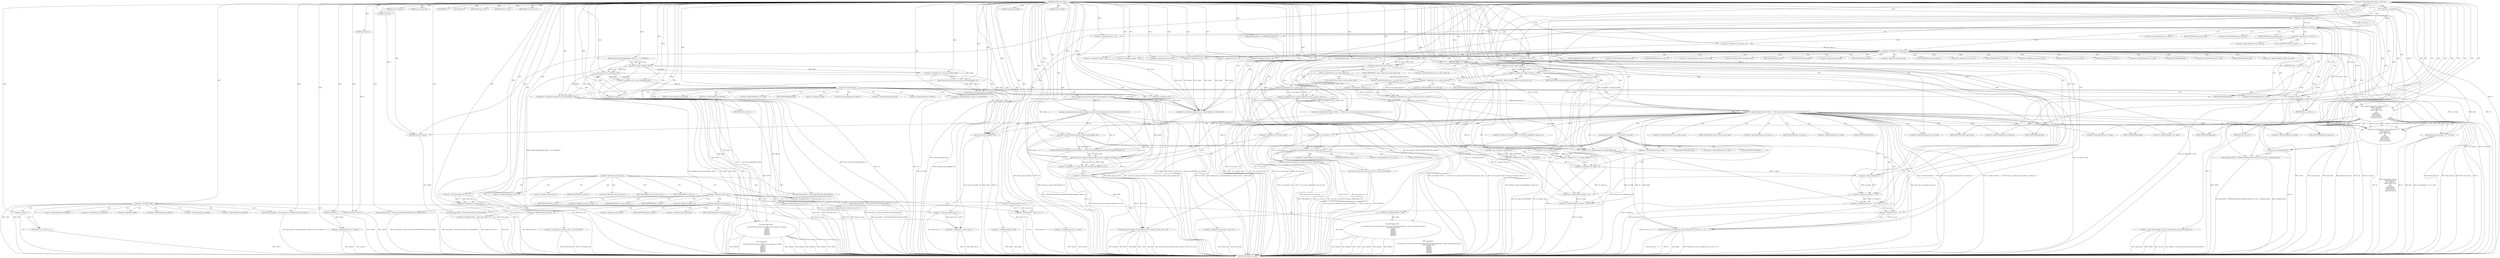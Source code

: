 digraph hostapd_notif_assoc {  
"1000117" [label = "(METHOD,hostapd_notif_assoc)" ]
"1000634" [label = "(METHOD_RETURN,int __cdecl)" ]
"1000118" [label = "(PARAM,hostapd_data *hapd)" ]
"1000119" [label = "(PARAM,const u8 *addr)" ]
"1000120" [label = "(PARAM,const u8 *req_ies)" ]
"1000121" [label = "(PARAM,size_t req_ies_len)" ]
"1000122" [label = "(PARAM,int reassoc)" ]
"1000140" [label = "(<operator>.assignment,hapda = hapd)" ]
"1000143" [label = "(<operator>.assignment,addra = addr)" ]
"1000146" [label = "(<operator>.assignment,req_iesa = req_ies)" ]
"1000149" [label = "(<operator>.assignment,req_ies_lena = req_ies_len)" ]
"1000152" [label = "(<operator>.assignment,reassoca = reassoc)" ]
"1000156" [label = "(<operator>.logicalNot,!addr)" ]
"1000159" [label = "(wpa_printf,wpa_printf(2, \"hostapd_notif_assoc: Skip event with no address\"))" ]
"1000162" [label = "(RETURN,return -1;,return -1;)" ]
"1000163" [label = "(<operator>.minus,-1)" ]
"1000166" [label = "(wpa_printf,wpa_printf(\n      2,\n      \"%s: Invalid SA=%02x:%02x:%02x:%02x:%02x:%02x in received indication - ignore this indication silently\",\n      \"hostapd_notif_assoc\",\n      *addra,\n      addra[1],\n      addra[2],\n      addra[3],\n      addra[4],\n      addra[5]))" ]
"1000187" [label = "(RETURN,return 0;,return 0;)" ]
"1000188" [label = "(LITERAL,0,return 0;)" ]
"1000189" [label = "(hostapd_logger,hostapd_logger(hapda, addra, 1u, 2, \"associated\"))" ]
"1000195" [label = "(ieee802_11_parse_elems,ieee802_11_parse_elems(req_iesa, req_ies_lena, &elems, 0))" ]
"1000206" [label = "(<operator>.assignment,ie = elems.wps_ie - 2)" ]
"1000208" [label = "(<operator>.subtraction,elems.wps_ie - 2)" ]
"1000213" [label = "(<operator>.assignment,ielen = elems.wps_ie_len + 2)" ]
"1000215" [label = "(<operator>.addition,elems.wps_ie_len + 2)" ]
"1000220" [label = "(wpa_printf,wpa_printf(2, \"STA included WPS IE in (Re)AssocReq\"))" ]
"1000229" [label = "(<operator>.assignment,ie = elems.rsn_ie - 2)" ]
"1000231" [label = "(<operator>.subtraction,elems.rsn_ie - 2)" ]
"1000236" [label = "(<operator>.assignment,ielen = elems.rsn_ie_len + 2)" ]
"1000238" [label = "(<operator>.addition,elems.rsn_ie_len + 2)" ]
"1000243" [label = "(wpa_printf,wpa_printf(2, \"STA included RSN IE in (Re)AssocReq\"))" ]
"1000252" [label = "(<operator>.assignment,ie = elems.wpa_ie - 2)" ]
"1000254" [label = "(<operator>.subtraction,elems.wpa_ie - 2)" ]
"1000259" [label = "(<operator>.assignment,ielen = elems.wpa_ie_len + 2)" ]
"1000261" [label = "(<operator>.addition,elems.wpa_ie_len + 2)" ]
"1000266" [label = "(wpa_printf,wpa_printf(2, \"STA included WPA IE in (Re)AssocReq\"))" ]
"1000271" [label = "(IDENTIFIER,L,)" ]
"1000272" [label = "(IDENTIFIER,L,)" ]
"1000273" [label = "(wpa_printf,wpa_printf(2, \"STA did not include WPS/RSN/WPA IE in (Re)AssocReq\"))" ]
"1000276" [label = "(<operator>.assignment,sta = ap_get_sta(hapda, addra))" ]
"1000278" [label = "(ap_get_sta,ap_get_sta(hapda, addra))" ]
"1000282" [label = "(IDENTIFIER,sta,if ( sta ))" ]
"1000284" [label = "(ap_sta_no_session_timeout,ap_sta_no_session_timeout(hapda, sta))" ]
"1000287" [label = "(accounting_sta_stop,accounting_sta_stop(hapda, sta))" ]
"1000290" [label = "(<operator>.assignment,sta->timeout_next = STA_NULLFUNC)" ]
"1000297" [label = "(<operator>.assignment,sta = ap_sta_add(hapda, addra))" ]
"1000299" [label = "(ap_sta_add,ap_sta_add(hapda, addra))" ]
"1000303" [label = "(<operator>.logicalNot,!sta)" ]
"1000306" [label = "(hostapd_drv_sta_disassoc,hostapd_drv_sta_disassoc(hapda, addra, 5))" ]
"1000310" [label = "(RETURN,return -1;,return -1;)" ]
"1000311" [label = "(<operator>.minus,-1)" ]
"1000313" [label = "(<operators>.assignmentAnd,sta->flags &= 0xFFFECFFF)" ]
"1000319" [label = "(wpa_printf,wpa_printf(\n      3,\n      \"STA %02x:%02x:%02x:%02x:%02x:%02x not allowed to connect\",\n      *addra,\n      addra[1],\n      addra[2],\n      addra[3],\n      addra[4],\n      addra[5]))" ]
"1000339" [label = "(<operator>.assignment,reason = 1)" ]
"1000343" [label = "(hostapd_drv_sta_disassoc,hostapd_drv_sta_disassoc(hapda, sta->addr, reason))" ]
"1000349" [label = "(ap_free_sta,ap_free_sta(hapda, sta))" ]
"1000352" [label = "(RETURN,return -1;,return -1;)" ]
"1000353" [label = "(<operator>.minus,-1)" ]
"1000355" [label = "(mbo_ap_check_sta_assoc,mbo_ap_check_sta_assoc(hapda, sta, &elems))" ]
"1000360" [label = "(ap_copy_sta_supp_op_classes,ap_copy_sta_supp_op_classes(sta, elems.supp_op_classes, elems.supp_op_classes_len))" ]
"1000376" [label = "(<operator>.logicalOr,!ie || !ielen)" ]
"1000377" [label = "(<operator>.logicalNot,!ie)" ]
"1000379" [label = "(<operator>.logicalNot,!ielen)" ]
"1000382" [label = "(wpa_printf,wpa_printf(2, \"No WPA/RSN IE from STA\"))" ]
"1000385" [label = "(<operator>.assignment,reason = 13)" ]
"1000390" [label = "(<operator>.logicalNot,!sta->wpa_sm)" ]
"1000395" [label = "(<operator>.assignment,sta->wpa_sm = v5)" ]
"1000401" [label = "(<operator>.logicalNot,!sta->wpa_sm)" ]
"1000406" [label = "(wpa_printf,wpa_printf(5, \"Failed to initialize WPA state machine\"))" ]
"1000409" [label = "(RETURN,return -1;,return -1;)" ]
"1000410" [label = "(<operator>.minus,-1)" ]
"1000412" [label = "(<operator>.assignment,res = wpa_validate_wpa_ie(\n            hapda->wpa_auth,\n            sta->wpa_sm,\n            hapda->iface->freq,\n            ie,\n            ielen,\n            elems.mdie,\n            elems.mdie_len,\n            elems.owe_dh,\n            elems.owe_dh_len))" ]
"1000414" [label = "(wpa_validate_wpa_ie,wpa_validate_wpa_ie(\n            hapda->wpa_auth,\n            sta->wpa_sm,\n            hapda->iface->freq,\n            ie,\n            ielen,\n            elems.mdie,\n            elems.mdie_len,\n            elems.owe_dh,\n            elems.owe_dh_len))" ]
"1000441" [label = "(IDENTIFIER,res,if ( res ))" ]
"1000443" [label = "(wpa_printf,wpa_printf(2, \"WPA/RSN information element rejected? (res %u)\", (unsigned int)res))" ]
"1000446" [label = "(<operator>.cast,(unsigned int)res)" ]
"1000449" [label = "(wpa_hexdump,wpa_hexdump(2, \"IE\", ie, ielen))" ]
"1000455" [label = "(IDENTIFIER,res,switch ( res ))" ]
"1000458" [label = "(<operator>.assignment,reason = 18)" ]
"1000463" [label = "(<operator>.assignment,reason = 19)" ]
"1000468" [label = "(<operator>.assignment,reason = 20)" ]
"1000473" [label = "(<operator>.assignment,reason = 13)" ]
"1000478" [label = "(<operator>.assignment,reason = 24)" ]
"1000483" [label = "(<operator>.assignment,reason = 13)" ]
"1000489" [label = "(<operator>.logicalAnd,(sta->flags & 0x402) == 1026 && !sta->sa_query_timed_out && sta->sa_query_count > 0)" ]
"1000490" [label = "(<operator>.equals,(sta->flags & 0x402) == 1026)" ]
"1000491" [label = "(<operator>.and,sta->flags & 0x402)" ]
"1000497" [label = "(<operator>.logicalAnd,!sta->sa_query_timed_out && sta->sa_query_count > 0)" ]
"1000498" [label = "(<operator>.logicalNot,!sta->sa_query_timed_out)" ]
"1000502" [label = "(<operator>.greaterThan,sta->sa_query_count > 0)" ]
"1000507" [label = "(ap_check_sa_query_timeout,ap_check_sa_query_timeout(hapda, sta))" ]
"1000511" [label = "(<operator>.logicalAnd,(sta->flags & 0x402) == 1026 && !sta->sa_query_timed_out && sta->auth_alg != 2)" ]
"1000512" [label = "(<operator>.equals,(sta->flags & 0x402) == 1026)" ]
"1000513" [label = "(<operator>.and,sta->flags & 0x402)" ]
"1000519" [label = "(<operator>.logicalAnd,!sta->sa_query_timed_out && sta->auth_alg != 2)" ]
"1000520" [label = "(<operator>.logicalNot,!sta->sa_query_timed_out)" ]
"1000524" [label = "(<operator>.notEquals,sta->auth_alg != 2)" ]
"1000531" [label = "(<operator>.logicalNot,!sta->sa_query_count)" ]
"1000535" [label = "(_ZN5QListIP23QAbstractAnimationTimerE4swapERS2_,_ZN5QListIP23QAbstractAnimationTimerE4swapERS2_(hapda, sta))" ]
"1000538" [label = "(<operator>.assignment,p = hostapd_eid_assoc_comeback_time(hapda, sta, buf))" ]
"1000540" [label = "(hostapd_eid_assoc_comeback_time,hostapd_eid_assoc_comeback_time(hapda, sta, buf))" ]
"1000544" [label = "(hostapd_sta_assoc,hostapd_sta_assoc(hapda, addra, reassoca, 0x1Eu, buf, p - buf))" ]
"1000550" [label = "(<operator>.subtraction,p - buf)" ]
"1000553" [label = "(RETURN,return 0;,return 0;)" ]
"1000554" [label = "(LITERAL,0,return 0;)" ]
"1000556" [label = "(wpa_auth_uses_mfp,wpa_auth_uses_mfp(sta->wpa_sm))" ]
"1000560" [label = "(<operator>.assignment,v6 = sta->flags | 0x400)" ]
"1000562" [label = "(<operator>.or,sta->flags | 0x400)" ]
"1000568" [label = "(<operator>.assignment,v6 = sta->flags & 0xFFFFFBFF)" ]
"1000570" [label = "(<operator>.and,sta->flags & 0xFFFFFBFF)" ]
"1000575" [label = "(<operator>.assignment,sta->flags = v6)" ]
"1000580" [label = "(<operator>.assignment,new_assoc = (sta->flags & 2) == 0)" ]
"1000582" [label = "(<operator>.equals,(sta->flags & 2) == 0)" ]
"1000583" [label = "(<operator>.and,sta->flags & 2)" ]
"1000589" [label = "(<operators>.assignmentOr,sta->flags |= 3u)" ]
"1000594" [label = "(<operators>.assignmentAnd,sta->flags &= 0xFFF7FFFF)" ]
"1000599" [label = "(hostapd_set_sta_flags,hostapd_set_sta_flags(hapda, sta))" ]
"1000603" [label = "(<operator>.logicalAnd,reassoca && sta->auth_alg == 2)" ]
"1000605" [label = "(<operator>.equals,sta->auth_alg == 2)" ]
"1000610" [label = "(wpa_auth_sm_event,wpa_auth_sm_event(sta->wpa_sm, WPA_ASSOC_FT))" ]
"1000616" [label = "(wpa_auth_sm_event,wpa_auth_sm_event(sta->wpa_sm, WPA_ASSOC))" ]
"1000621" [label = "(hostapd_new_assoc_sta,hostapd_new_assoc_sta(hapda, sta, new_assoc == 0))" ]
"1000624" [label = "(<operator>.equals,new_assoc == 0)" ]
"1000627" [label = "(ieee802_1x_notify_port_enabled,ieee802_1x_notify_port_enabled(sta->eapol_sm, 1))" ]
"1000632" [label = "(RETURN,return 0;,return 0;)" ]
"1000633" [label = "(LITERAL,0,return 0;)" ]
"1000170" [label = "(<operator>.indirection,*addra)" ]
"1000172" [label = "(<operator>.indirectIndexAccess,addra[1])" ]
"1000175" [label = "(<operator>.indirectIndexAccess,addra[2])" ]
"1000178" [label = "(<operator>.indirectIndexAccess,addra[3])" ]
"1000181" [label = "(<operator>.indirectIndexAccess,addra[4])" ]
"1000184" [label = "(<operator>.indirectIndexAccess,addra[5])" ]
"1000202" [label = "(<operator>.fieldAccess,elems.wps_ie)" ]
"1000209" [label = "(<operator>.fieldAccess,elems.wps_ie)" ]
"1000211" [label = "(FIELD_IDENTIFIER,wps_ie,wps_ie)" ]
"1000216" [label = "(<operator>.fieldAccess,elems.wps_ie_len)" ]
"1000218" [label = "(FIELD_IDENTIFIER,wps_ie_len,wps_ie_len)" ]
"1000225" [label = "(<operator>.fieldAccess,elems.rsn_ie)" ]
"1000227" [label = "(FIELD_IDENTIFIER,rsn_ie,rsn_ie)" ]
"1000232" [label = "(<operator>.fieldAccess,elems.rsn_ie)" ]
"1000234" [label = "(FIELD_IDENTIFIER,rsn_ie,rsn_ie)" ]
"1000239" [label = "(<operator>.fieldAccess,elems.rsn_ie_len)" ]
"1000241" [label = "(FIELD_IDENTIFIER,rsn_ie_len,rsn_ie_len)" ]
"1000248" [label = "(<operator>.fieldAccess,elems.wpa_ie)" ]
"1000250" [label = "(FIELD_IDENTIFIER,wpa_ie,wpa_ie)" ]
"1000255" [label = "(<operator>.fieldAccess,elems.wpa_ie)" ]
"1000257" [label = "(FIELD_IDENTIFIER,wpa_ie,wpa_ie)" ]
"1000262" [label = "(<operator>.fieldAccess,elems.wpa_ie_len)" ]
"1000264" [label = "(FIELD_IDENTIFIER,wpa_ie_len,wpa_ie_len)" ]
"1000314" [label = "(<operator>.indirectFieldAccess,sta->flags)" ]
"1000316" [label = "(FIELD_IDENTIFIER,flags,flags)" ]
"1000322" [label = "(<operator>.indirection,*addra)" ]
"1000324" [label = "(<operator>.indirectIndexAccess,addra[1])" ]
"1000327" [label = "(<operator>.indirectIndexAccess,addra[2])" ]
"1000330" [label = "(<operator>.indirectIndexAccess,addra[3])" ]
"1000333" [label = "(<operator>.indirectIndexAccess,addra[4])" ]
"1000336" [label = "(<operator>.indirectIndexAccess,addra[5])" ]
"1000345" [label = "(<operator>.indirectFieldAccess,sta->addr)" ]
"1000347" [label = "(FIELD_IDENTIFIER,addr,addr)" ]
"1000369" [label = "(<operator>.indirectFieldAccess,hapda->conf->wpa)" ]
"1000391" [label = "(<operator>.indirectFieldAccess,sta->wpa_sm)" ]
"1000393" [label = "(FIELD_IDENTIFIER,wpa_sm,wpa_sm)" ]
"1000396" [label = "(<operator>.indirectFieldAccess,sta->wpa_sm)" ]
"1000398" [label = "(FIELD_IDENTIFIER,wpa_sm,wpa_sm)" ]
"1000402" [label = "(<operator>.indirectFieldAccess,sta->wpa_sm)" ]
"1000404" [label = "(FIELD_IDENTIFIER,wpa_sm,wpa_sm)" ]
"1000415" [label = "(<operator>.indirectFieldAccess,hapda->wpa_auth)" ]
"1000417" [label = "(FIELD_IDENTIFIER,wpa_auth,wpa_auth)" ]
"1000418" [label = "(<operator>.indirectFieldAccess,sta->wpa_sm)" ]
"1000420" [label = "(FIELD_IDENTIFIER,wpa_sm,wpa_sm)" ]
"1000421" [label = "(<operator>.indirectFieldAccess,hapda->iface->freq)" ]
"1000422" [label = "(<operator>.indirectFieldAccess,hapda->iface)" ]
"1000424" [label = "(FIELD_IDENTIFIER,iface,iface)" ]
"1000425" [label = "(FIELD_IDENTIFIER,freq,freq)" ]
"1000428" [label = "(<operator>.fieldAccess,elems.mdie)" ]
"1000430" [label = "(FIELD_IDENTIFIER,mdie,mdie)" ]
"1000431" [label = "(<operator>.fieldAccess,elems.mdie_len)" ]
"1000433" [label = "(FIELD_IDENTIFIER,mdie_len,mdie_len)" ]
"1000434" [label = "(<operator>.fieldAccess,elems.owe_dh)" ]
"1000436" [label = "(FIELD_IDENTIFIER,owe_dh,owe_dh)" ]
"1000437" [label = "(<operator>.fieldAccess,elems.owe_dh_len)" ]
"1000439" [label = "(FIELD_IDENTIFIER,owe_dh_len,owe_dh_len)" ]
"1000447" [label = "(UNKNOWN,unsigned int,unsigned int)" ]
"1000492" [label = "(<operator>.indirectFieldAccess,sta->flags)" ]
"1000494" [label = "(FIELD_IDENTIFIER,flags,flags)" ]
"1000499" [label = "(<operator>.indirectFieldAccess,sta->sa_query_timed_out)" ]
"1000501" [label = "(FIELD_IDENTIFIER,sa_query_timed_out,sa_query_timed_out)" ]
"1000503" [label = "(<operator>.indirectFieldAccess,sta->sa_query_count)" ]
"1000505" [label = "(FIELD_IDENTIFIER,sa_query_count,sa_query_count)" ]
"1000514" [label = "(<operator>.indirectFieldAccess,sta->flags)" ]
"1000516" [label = "(FIELD_IDENTIFIER,flags,flags)" ]
"1000521" [label = "(<operator>.indirectFieldAccess,sta->sa_query_timed_out)" ]
"1000523" [label = "(FIELD_IDENTIFIER,sa_query_timed_out,sa_query_timed_out)" ]
"1000525" [label = "(<operator>.indirectFieldAccess,sta->auth_alg)" ]
"1000527" [label = "(FIELD_IDENTIFIER,auth_alg,auth_alg)" ]
"1000532" [label = "(<operator>.indirectFieldAccess,sta->sa_query_count)" ]
"1000534" [label = "(FIELD_IDENTIFIER,sa_query_count,sa_query_count)" ]
"1000557" [label = "(<operator>.indirectFieldAccess,sta->wpa_sm)" ]
"1000559" [label = "(FIELD_IDENTIFIER,wpa_sm,wpa_sm)" ]
"1000563" [label = "(<operator>.indirectFieldAccess,sta->flags)" ]
"1000565" [label = "(FIELD_IDENTIFIER,flags,flags)" ]
"1000571" [label = "(<operator>.indirectFieldAccess,sta->flags)" ]
"1000573" [label = "(FIELD_IDENTIFIER,flags,flags)" ]
"1000576" [label = "(<operator>.indirectFieldAccess,sta->flags)" ]
"1000578" [label = "(FIELD_IDENTIFIER,flags,flags)" ]
"1000584" [label = "(<operator>.indirectFieldAccess,sta->flags)" ]
"1000586" [label = "(FIELD_IDENTIFIER,flags,flags)" ]
"1000590" [label = "(<operator>.indirectFieldAccess,sta->flags)" ]
"1000592" [label = "(FIELD_IDENTIFIER,flags,flags)" ]
"1000595" [label = "(<operator>.indirectFieldAccess,sta->flags)" ]
"1000597" [label = "(FIELD_IDENTIFIER,flags,flags)" ]
"1000606" [label = "(<operator>.indirectFieldAccess,sta->auth_alg)" ]
"1000608" [label = "(FIELD_IDENTIFIER,auth_alg,auth_alg)" ]
"1000611" [label = "(<operator>.indirectFieldAccess,sta->wpa_sm)" ]
"1000613" [label = "(FIELD_IDENTIFIER,wpa_sm,wpa_sm)" ]
"1000617" [label = "(<operator>.indirectFieldAccess,sta->wpa_sm)" ]
"1000619" [label = "(FIELD_IDENTIFIER,wpa_sm,wpa_sm)" ]
"1000628" [label = "(<operator>.indirectFieldAccess,sta->eapol_sm)" ]
"1000630" [label = "(FIELD_IDENTIFIER,eapol_sm,eapol_sm)" ]
  "1000409" -> "1000634"  [ label = "DDG: <RET>"] 
  "1000632" -> "1000634"  [ label = "DDG: <RET>"] 
  "1000187" -> "1000634"  [ label = "DDG: <RET>"] 
  "1000352" -> "1000634"  [ label = "DDG: <RET>"] 
  "1000310" -> "1000634"  [ label = "DDG: <RET>"] 
  "1000319" -> "1000634"  [ label = "DDG: addra[2]"] 
  "1000166" -> "1000634"  [ label = "DDG: addra[4]"] 
  "1000290" -> "1000634"  [ label = "DDG: STA_NULLFUNC"] 
  "1000544" -> "1000634"  [ label = "DDG: buf"] 
  "1000259" -> "1000634"  [ label = "DDG: ielen"] 
  "1000143" -> "1000634"  [ label = "DDG: addra"] 
  "1000580" -> "1000634"  [ label = "DDG: (sta->flags & 2) == 0"] 
  "1000243" -> "1000634"  [ label = "DDG: wpa_printf(2, \"STA included RSN IE in (Re)AssocReq\")"] 
  "1000550" -> "1000634"  [ label = "DDG: p"] 
  "1000497" -> "1000634"  [ label = "DDG: sta->sa_query_count > 0"] 
  "1000343" -> "1000634"  [ label = "DDG: reason"] 
  "1000306" -> "1000634"  [ label = "DDG: hapda"] 
  "1000519" -> "1000634"  [ label = "DDG: sta->auth_alg != 2"] 
  "1000319" -> "1000634"  [ label = "DDG: *addra"] 
  "1000163" -> "1000634"  [ label = "DDG: -1"] 
  "1000524" -> "1000634"  [ label = "DDG: sta->auth_alg"] 
  "1000627" -> "1000634"  [ label = "DDG: ieee802_1x_notify_port_enabled(sta->eapol_sm, 1)"] 
  "1000189" -> "1000634"  [ label = "DDG: hostapd_logger(hapda, addra, 1u, 2, \"associated\")"] 
  "1000166" -> "1000634"  [ label = "DDG: wpa_printf(\n      2,\n      \"%s: Invalid SA=%02x:%02x:%02x:%02x:%02x:%02x in received indication - ignore this indication silently\",\n      \"hostapd_notif_assoc\",\n      *addra,\n      addra[1],\n      addra[2],\n      addra[3],\n      addra[4],\n      addra[5])"] 
  "1000238" -> "1000634"  [ label = "DDG: elems.rsn_ie_len"] 
  "1000511" -> "1000634"  [ label = "DDG: (sta->flags & 0x402) == 1026"] 
  "1000319" -> "1000634"  [ label = "DDG: addra[3]"] 
  "1000353" -> "1000634"  [ label = "DDG: -1"] 
  "1000319" -> "1000634"  [ label = "DDG: wpa_printf(\n      3,\n      \"STA %02x:%02x:%02x:%02x:%02x:%02x not allowed to connect\",\n      *addra,\n      addra[1],\n      addra[2],\n      addra[3],\n      addra[4],\n      addra[5])"] 
  "1000568" -> "1000634"  [ label = "DDG: sta->flags & 0xFFFFFBFF"] 
  "1000544" -> "1000634"  [ label = "DDG: hostapd_sta_assoc(hapda, addra, reassoca, 0x1Eu, buf, p - buf)"] 
  "1000122" -> "1000634"  [ label = "DDG: reassoc"] 
  "1000306" -> "1000634"  [ label = "DDG: addra"] 
  "1000349" -> "1000634"  [ label = "DDG: sta"] 
  "1000414" -> "1000634"  [ label = "DDG: hapda->wpa_auth"] 
  "1000140" -> "1000634"  [ label = "DDG: hapd"] 
  "1000166" -> "1000634"  [ label = "DDG: addra[5]"] 
  "1000414" -> "1000634"  [ label = "DDG: elems.mdie_len"] 
  "1000610" -> "1000634"  [ label = "DDG: sta->wpa_sm"] 
  "1000603" -> "1000634"  [ label = "DDG: sta->auth_alg == 2"] 
  "1000156" -> "1000634"  [ label = "DDG: addr"] 
  "1000166" -> "1000634"  [ label = "DDG: addra[3]"] 
  "1000229" -> "1000634"  [ label = "DDG: ie"] 
  "1000538" -> "1000634"  [ label = "DDG: hostapd_eid_assoc_comeback_time(hapda, sta, buf)"] 
  "1000513" -> "1000634"  [ label = "DDG: sta->flags"] 
  "1000401" -> "1000634"  [ label = "DDG: !sta->wpa_sm"] 
  "1000544" -> "1000634"  [ label = "DDG: reassoca"] 
  "1000575" -> "1000634"  [ label = "DDG: v6"] 
  "1000406" -> "1000634"  [ label = "DDG: wpa_printf(5, \"Failed to initialize WPA state machine\")"] 
  "1000379" -> "1000634"  [ label = "DDG: ielen"] 
  "1000446" -> "1000634"  [ label = "DDG: res"] 
  "1000220" -> "1000634"  [ label = "DDG: wpa_printf(2, \"STA included WPS IE in (Re)AssocReq\")"] 
  "1000355" -> "1000634"  [ label = "DDG: mbo_ap_check_sta_assoc(hapda, sta, &elems)"] 
  "1000376" -> "1000634"  [ label = "DDG: !ie || !ielen"] 
  "1000355" -> "1000634"  [ label = "DDG: hapda"] 
  "1000544" -> "1000634"  [ label = "DDG: addra"] 
  "1000382" -> "1000634"  [ label = "DDG: wpa_printf(2, \"No WPA/RSN IE from STA\")"] 
  "1000299" -> "1000634"  [ label = "DDG: addra"] 
  "1000616" -> "1000634"  [ label = "DDG: wpa_auth_sm_event(sta->wpa_sm, WPA_ASSOC)"] 
  "1000401" -> "1000634"  [ label = "DDG: sta->wpa_sm"] 
  "1000213" -> "1000634"  [ label = "DDG: ielen"] 
  "1000266" -> "1000634"  [ label = "DDG: wpa_printf(2, \"STA included WPA IE in (Re)AssocReq\")"] 
  "1000152" -> "1000634"  [ label = "DDG: reassoca"] 
  "1000621" -> "1000634"  [ label = "DDG: new_assoc == 0"] 
  "1000512" -> "1000634"  [ label = "DDG: sta->flags & 0x402"] 
  "1000414" -> "1000634"  [ label = "DDG: elems.owe_dh_len"] 
  "1000605" -> "1000634"  [ label = "DDG: sta->auth_alg"] 
  "1000360" -> "1000634"  [ label = "DDG: elems.supp_op_classes_len"] 
  "1000414" -> "1000634"  [ label = "DDG: ie"] 
  "1000149" -> "1000634"  [ label = "DDG: req_ies_lena"] 
  "1000624" -> "1000634"  [ label = "DDG: new_assoc"] 
  "1000343" -> "1000634"  [ label = "DDG: sta->addr"] 
  "1000603" -> "1000634"  [ label = "DDG: reassoca && sta->auth_alg == 2"] 
  "1000146" -> "1000634"  [ label = "DDG: req_iesa"] 
  "1000449" -> "1000634"  [ label = "DDG: ielen"] 
  "1000146" -> "1000634"  [ label = "DDG: req_ies"] 
  "1000252" -> "1000634"  [ label = "DDG: ie"] 
  "1000627" -> "1000634"  [ label = "DDG: sta->eapol_sm"] 
  "1000213" -> "1000634"  [ label = "DDG: elems.wps_ie_len + 2"] 
  "1000410" -> "1000634"  [ label = "DDG: -1"] 
  "1000236" -> "1000634"  [ label = "DDG: ielen"] 
  "1000303" -> "1000634"  [ label = "DDG: sta"] 
  "1000349" -> "1000634"  [ label = "DDG: hapda"] 
  "1000560" -> "1000634"  [ label = "DDG: sta->flags | 0x400"] 
  "1000377" -> "1000634"  [ label = "DDG: ie"] 
  "1000159" -> "1000634"  [ label = "DDG: wpa_printf(2, \"hostapd_notif_assoc: Skip event with no address\")"] 
  "1000231" -> "1000634"  [ label = "DDG: elems.rsn_ie"] 
  "1000254" -> "1000634"  [ label = "DDG: elems.wpa_ie"] 
  "1000360" -> "1000634"  [ label = "DDG: sta"] 
  "1000206" -> "1000634"  [ label = "DDG: ie"] 
  "1000582" -> "1000634"  [ label = "DDG: sta->flags & 2"] 
  "1000616" -> "1000634"  [ label = "DDG: sta->wpa_sm"] 
  "1000313" -> "1000634"  [ label = "DDG: sta->flags"] 
  "1000259" -> "1000634"  [ label = "DDG: elems.wpa_ie_len + 2"] 
  "1000376" -> "1000634"  [ label = "DDG: !ielen"] 
  "1000498" -> "1000634"  [ label = "DDG: sta->sa_query_timed_out"] 
  "1000343" -> "1000634"  [ label = "DDG: hostapd_drv_sta_disassoc(hapda, sta->addr, reason)"] 
  "1000166" -> "1000634"  [ label = "DDG: *addra"] 
  "1000303" -> "1000634"  [ label = "DDG: !sta"] 
  "1000443" -> "1000634"  [ label = "DDG: (unsigned int)res"] 
  "1000290" -> "1000634"  [ label = "DDG: sta->timeout_next"] 
  "1000599" -> "1000634"  [ label = "DDG: hostapd_set_sta_flags(hapda, sta)"] 
  "1000497" -> "1000634"  [ label = "DDG: !sta->sa_query_timed_out"] 
  "1000287" -> "1000634"  [ label = "DDG: accounting_sta_stop(hapda, sta)"] 
  "1000349" -> "1000634"  [ label = "DDG: ap_free_sta(hapda, sta)"] 
  "1000229" -> "1000634"  [ label = "DDG: elems.rsn_ie - 2"] 
  "1000311" -> "1000634"  [ label = "DDG: -1"] 
  "1000195" -> "1000634"  [ label = "DDG: &elems"] 
  "1000519" -> "1000634"  [ label = "DDG: !sta->sa_query_timed_out"] 
  "1000502" -> "1000634"  [ label = "DDG: sta->sa_query_count"] 
  "1000535" -> "1000634"  [ label = "DDG: _ZN5QListIP23QAbstractAnimationTimerE4swapERS2_(hapda, sta)"] 
  "1000414" -> "1000634"  [ label = "DDG: elems.owe_dh"] 
  "1000208" -> "1000634"  [ label = "DDG: elems.wps_ie"] 
  "1000206" -> "1000634"  [ label = "DDG: elems.wps_ie - 2"] 
  "1000507" -> "1000634"  [ label = "DDG: ap_check_sa_query_timeout(hapda, sta)"] 
  "1000531" -> "1000634"  [ label = "DDG: sta->sa_query_count"] 
  "1000140" -> "1000634"  [ label = "DDG: hapda"] 
  "1000511" -> "1000634"  [ label = "DDG: !sta->sa_query_timed_out && sta->auth_alg != 2"] 
  "1000156" -> "1000634"  [ label = "DDG: !addr"] 
  "1000306" -> "1000634"  [ label = "DDG: hostapd_drv_sta_disassoc(hapda, addra, 5)"] 
  "1000319" -> "1000634"  [ label = "DDG: addra[5]"] 
  "1000621" -> "1000634"  [ label = "DDG: sta"] 
  "1000278" -> "1000634"  [ label = "DDG: addra"] 
  "1000489" -> "1000634"  [ label = "DDG: (sta->flags & 0x402) == 1026 && !sta->sa_query_timed_out && sta->sa_query_count > 0"] 
  "1000621" -> "1000634"  [ label = "DDG: hapda"] 
  "1000621" -> "1000634"  [ label = "DDG: hostapd_new_assoc_sta(hapda, sta, new_assoc == 0)"] 
  "1000273" -> "1000634"  [ label = "DDG: wpa_printf(2, \"STA did not include WPS/RSN/WPA IE in (Re)AssocReq\")"] 
  "1000376" -> "1000634"  [ label = "DDG: !ie"] 
  "1000414" -> "1000634"  [ label = "DDG: elems.mdie"] 
  "1000195" -> "1000634"  [ label = "DDG: req_iesa"] 
  "1000610" -> "1000634"  [ label = "DDG: wpa_auth_sm_event(sta->wpa_sm, WPA_ASSOC_FT)"] 
  "1000449" -> "1000634"  [ label = "DDG: wpa_hexdump(2, \"IE\", ie, ielen)"] 
  "1000297" -> "1000634"  [ label = "DDG: ap_sta_add(hapda, addra)"] 
  "1000610" -> "1000634"  [ label = "DDG: WPA_ASSOC_FT"] 
  "1000276" -> "1000634"  [ label = "DDG: ap_get_sta(hapda, addra)"] 
  "1000215" -> "1000634"  [ label = "DDG: elems.wps_ie_len"] 
  "1000284" -> "1000634"  [ label = "DDG: ap_sta_no_session_timeout(hapda, sta)"] 
  "1000236" -> "1000634"  [ label = "DDG: elems.rsn_ie_len + 2"] 
  "1000511" -> "1000634"  [ label = "DDG: (sta->flags & 0x402) == 1026 && !sta->sa_query_timed_out && sta->auth_alg != 2"] 
  "1000544" -> "1000634"  [ label = "DDG: hapda"] 
  "1000395" -> "1000634"  [ label = "DDG: v5"] 
  "1000520" -> "1000634"  [ label = "DDG: sta->sa_query_timed_out"] 
  "1000195" -> "1000634"  [ label = "DDG: ieee802_11_parse_elems(req_iesa, req_ies_lena, &elems, 0)"] 
  "1000414" -> "1000634"  [ label = "DDG: hapda->iface->freq"] 
  "1000603" -> "1000634"  [ label = "DDG: reassoca"] 
  "1000489" -> "1000634"  [ label = "DDG: !sta->sa_query_timed_out && sta->sa_query_count > 0"] 
  "1000252" -> "1000634"  [ label = "DDG: elems.wpa_ie - 2"] 
  "1000531" -> "1000634"  [ label = "DDG: !sta->sa_query_count"] 
  "1000449" -> "1000634"  [ label = "DDG: ie"] 
  "1000412" -> "1000634"  [ label = "DDG: res"] 
  "1000166" -> "1000634"  [ label = "DDG: addra[1]"] 
  "1000195" -> "1000634"  [ label = "DDG: req_ies_lena"] 
  "1000166" -> "1000634"  [ label = "DDG: addra[2]"] 
  "1000261" -> "1000634"  [ label = "DDG: elems.wpa_ie_len"] 
  "1000594" -> "1000634"  [ label = "DDG: sta->flags"] 
  "1000443" -> "1000634"  [ label = "DDG: wpa_printf(2, \"WPA/RSN information element rejected? (res %u)\", (unsigned int)res)"] 
  "1000319" -> "1000634"  [ label = "DDG: addra[1]"] 
  "1000152" -> "1000634"  [ label = "DDG: reassoc"] 
  "1000540" -> "1000634"  [ label = "DDG: sta"] 
  "1000616" -> "1000634"  [ label = "DDG: WPA_ASSOC"] 
  "1000360" -> "1000634"  [ label = "DDG: elems.supp_op_classes"] 
  "1000556" -> "1000634"  [ label = "DDG: wpa_auth_uses_mfp(sta->wpa_sm)"] 
  "1000149" -> "1000634"  [ label = "DDG: req_ies_len"] 
  "1000355" -> "1000634"  [ label = "DDG: &elems"] 
  "1000414" -> "1000634"  [ label = "DDG: ielen"] 
  "1000544" -> "1000634"  [ label = "DDG: p - buf"] 
  "1000412" -> "1000634"  [ label = "DDG: wpa_validate_wpa_ie(\n            hapda->wpa_auth,\n            sta->wpa_sm,\n            hapda->iface->freq,\n            ie,\n            ielen,\n            elems.mdie,\n            elems.mdie_len,\n            elems.owe_dh,\n            elems.owe_dh_len)"] 
  "1000319" -> "1000634"  [ label = "DDG: addra[4]"] 
  "1000414" -> "1000634"  [ label = "DDG: sta->wpa_sm"] 
  "1000360" -> "1000634"  [ label = "DDG: ap_copy_sta_supp_op_classes(sta, elems.supp_op_classes, elems.supp_op_classes_len)"] 
  "1000553" -> "1000634"  [ label = "DDG: <RET>"] 
  "1000162" -> "1000634"  [ label = "DDG: <RET>"] 
  "1000117" -> "1000118"  [ label = "DDG: "] 
  "1000117" -> "1000119"  [ label = "DDG: "] 
  "1000117" -> "1000120"  [ label = "DDG: "] 
  "1000117" -> "1000121"  [ label = "DDG: "] 
  "1000117" -> "1000122"  [ label = "DDG: "] 
  "1000117" -> "1000140"  [ label = "DDG: "] 
  "1000117" -> "1000143"  [ label = "DDG: "] 
  "1000117" -> "1000146"  [ label = "DDG: "] 
  "1000117" -> "1000149"  [ label = "DDG: "] 
  "1000122" -> "1000152"  [ label = "DDG: reassoc"] 
  "1000117" -> "1000152"  [ label = "DDG: "] 
  "1000117" -> "1000156"  [ label = "DDG: "] 
  "1000117" -> "1000159"  [ label = "DDG: "] 
  "1000163" -> "1000162"  [ label = "DDG: -1"] 
  "1000117" -> "1000163"  [ label = "DDG: "] 
  "1000117" -> "1000166"  [ label = "DDG: "] 
  "1000143" -> "1000166"  [ label = "DDG: addra"] 
  "1000188" -> "1000187"  [ label = "DDG: 0"] 
  "1000117" -> "1000187"  [ label = "DDG: "] 
  "1000117" -> "1000188"  [ label = "DDG: "] 
  "1000117" -> "1000189"  [ label = "DDG: "] 
  "1000117" -> "1000195"  [ label = "DDG: "] 
  "1000208" -> "1000206"  [ label = "DDG: elems.wps_ie"] 
  "1000208" -> "1000206"  [ label = "DDG: 2"] 
  "1000117" -> "1000206"  [ label = "DDG: "] 
  "1000117" -> "1000208"  [ label = "DDG: "] 
  "1000117" -> "1000213"  [ label = "DDG: "] 
  "1000117" -> "1000215"  [ label = "DDG: "] 
  "1000117" -> "1000220"  [ label = "DDG: "] 
  "1000231" -> "1000229"  [ label = "DDG: elems.rsn_ie"] 
  "1000231" -> "1000229"  [ label = "DDG: 2"] 
  "1000117" -> "1000229"  [ label = "DDG: "] 
  "1000117" -> "1000231"  [ label = "DDG: "] 
  "1000117" -> "1000236"  [ label = "DDG: "] 
  "1000117" -> "1000238"  [ label = "DDG: "] 
  "1000117" -> "1000243"  [ label = "DDG: "] 
  "1000254" -> "1000252"  [ label = "DDG: elems.wpa_ie"] 
  "1000254" -> "1000252"  [ label = "DDG: 2"] 
  "1000117" -> "1000252"  [ label = "DDG: "] 
  "1000117" -> "1000254"  [ label = "DDG: "] 
  "1000117" -> "1000259"  [ label = "DDG: "] 
  "1000117" -> "1000261"  [ label = "DDG: "] 
  "1000117" -> "1000266"  [ label = "DDG: "] 
  "1000117" -> "1000271"  [ label = "DDG: "] 
  "1000117" -> "1000272"  [ label = "DDG: "] 
  "1000117" -> "1000273"  [ label = "DDG: "] 
  "1000278" -> "1000276"  [ label = "DDG: hapda"] 
  "1000278" -> "1000276"  [ label = "DDG: addra"] 
  "1000117" -> "1000276"  [ label = "DDG: "] 
  "1000189" -> "1000278"  [ label = "DDG: hapda"] 
  "1000117" -> "1000278"  [ label = "DDG: "] 
  "1000189" -> "1000278"  [ label = "DDG: addra"] 
  "1000117" -> "1000282"  [ label = "DDG: "] 
  "1000278" -> "1000284"  [ label = "DDG: hapda"] 
  "1000117" -> "1000284"  [ label = "DDG: "] 
  "1000276" -> "1000284"  [ label = "DDG: sta"] 
  "1000284" -> "1000287"  [ label = "DDG: hapda"] 
  "1000117" -> "1000287"  [ label = "DDG: "] 
  "1000284" -> "1000287"  [ label = "DDG: sta"] 
  "1000117" -> "1000290"  [ label = "DDG: "] 
  "1000299" -> "1000297"  [ label = "DDG: hapda"] 
  "1000299" -> "1000297"  [ label = "DDG: addra"] 
  "1000117" -> "1000297"  [ label = "DDG: "] 
  "1000278" -> "1000299"  [ label = "DDG: hapda"] 
  "1000117" -> "1000299"  [ label = "DDG: "] 
  "1000278" -> "1000299"  [ label = "DDG: addra"] 
  "1000297" -> "1000303"  [ label = "DDG: sta"] 
  "1000117" -> "1000303"  [ label = "DDG: "] 
  "1000299" -> "1000306"  [ label = "DDG: hapda"] 
  "1000117" -> "1000306"  [ label = "DDG: "] 
  "1000299" -> "1000306"  [ label = "DDG: addra"] 
  "1000311" -> "1000310"  [ label = "DDG: -1"] 
  "1000117" -> "1000311"  [ label = "DDG: "] 
  "1000117" -> "1000313"  [ label = "DDG: "] 
  "1000117" -> "1000319"  [ label = "DDG: "] 
  "1000299" -> "1000319"  [ label = "DDG: addra"] 
  "1000278" -> "1000319"  [ label = "DDG: addra"] 
  "1000117" -> "1000339"  [ label = "DDG: "] 
  "1000355" -> "1000343"  [ label = "DDG: hapda"] 
  "1000287" -> "1000343"  [ label = "DDG: hapda"] 
  "1000299" -> "1000343"  [ label = "DDG: hapda"] 
  "1000117" -> "1000343"  [ label = "DDG: "] 
  "1000463" -> "1000343"  [ label = "DDG: reason"] 
  "1000468" -> "1000343"  [ label = "DDG: reason"] 
  "1000478" -> "1000343"  [ label = "DDG: reason"] 
  "1000483" -> "1000343"  [ label = "DDG: reason"] 
  "1000458" -> "1000343"  [ label = "DDG: reason"] 
  "1000339" -> "1000343"  [ label = "DDG: reason"] 
  "1000473" -> "1000343"  [ label = "DDG: reason"] 
  "1000385" -> "1000343"  [ label = "DDG: reason"] 
  "1000343" -> "1000349"  [ label = "DDG: hapda"] 
  "1000117" -> "1000349"  [ label = "DDG: "] 
  "1000287" -> "1000349"  [ label = "DDG: sta"] 
  "1000303" -> "1000349"  [ label = "DDG: sta"] 
  "1000360" -> "1000349"  [ label = "DDG: sta"] 
  "1000353" -> "1000352"  [ label = "DDG: -1"] 
  "1000117" -> "1000353"  [ label = "DDG: "] 
  "1000117" -> "1000355"  [ label = "DDG: "] 
  "1000355" -> "1000360"  [ label = "DDG: sta"] 
  "1000117" -> "1000360"  [ label = "DDG: "] 
  "1000377" -> "1000376"  [ label = "DDG: ie"] 
  "1000117" -> "1000377"  [ label = "DDG: "] 
  "1000379" -> "1000376"  [ label = "DDG: ielen"] 
  "1000117" -> "1000379"  [ label = "DDG: "] 
  "1000117" -> "1000382"  [ label = "DDG: "] 
  "1000117" -> "1000385"  [ label = "DDG: "] 
  "1000117" -> "1000395"  [ label = "DDG: "] 
  "1000390" -> "1000401"  [ label = "DDG: sta->wpa_sm"] 
  "1000395" -> "1000401"  [ label = "DDG: sta->wpa_sm"] 
  "1000117" -> "1000406"  [ label = "DDG: "] 
  "1000410" -> "1000409"  [ label = "DDG: -1"] 
  "1000117" -> "1000410"  [ label = "DDG: "] 
  "1000414" -> "1000412"  [ label = "DDG: ielen"] 
  "1000414" -> "1000412"  [ label = "DDG: elems.mdie_len"] 
  "1000414" -> "1000412"  [ label = "DDG: ie"] 
  "1000414" -> "1000412"  [ label = "DDG: sta->wpa_sm"] 
  "1000414" -> "1000412"  [ label = "DDG: elems.owe_dh_len"] 
  "1000414" -> "1000412"  [ label = "DDG: elems.owe_dh"] 
  "1000414" -> "1000412"  [ label = "DDG: hapda->wpa_auth"] 
  "1000414" -> "1000412"  [ label = "DDG: hapda->iface->freq"] 
  "1000414" -> "1000412"  [ label = "DDG: elems.mdie"] 
  "1000117" -> "1000412"  [ label = "DDG: "] 
  "1000401" -> "1000414"  [ label = "DDG: sta->wpa_sm"] 
  "1000377" -> "1000414"  [ label = "DDG: ie"] 
  "1000117" -> "1000414"  [ label = "DDG: "] 
  "1000379" -> "1000414"  [ label = "DDG: ielen"] 
  "1000117" -> "1000441"  [ label = "DDG: "] 
  "1000117" -> "1000443"  [ label = "DDG: "] 
  "1000446" -> "1000443"  [ label = "DDG: res"] 
  "1000412" -> "1000446"  [ label = "DDG: res"] 
  "1000117" -> "1000446"  [ label = "DDG: "] 
  "1000117" -> "1000449"  [ label = "DDG: "] 
  "1000414" -> "1000449"  [ label = "DDG: ie"] 
  "1000414" -> "1000449"  [ label = "DDG: ielen"] 
  "1000117" -> "1000455"  [ label = "DDG: "] 
  "1000117" -> "1000458"  [ label = "DDG: "] 
  "1000117" -> "1000463"  [ label = "DDG: "] 
  "1000117" -> "1000468"  [ label = "DDG: "] 
  "1000117" -> "1000473"  [ label = "DDG: "] 
  "1000117" -> "1000478"  [ label = "DDG: "] 
  "1000117" -> "1000483"  [ label = "DDG: "] 
  "1000490" -> "1000489"  [ label = "DDG: sta->flags & 0x402"] 
  "1000490" -> "1000489"  [ label = "DDG: 1026"] 
  "1000491" -> "1000490"  [ label = "DDG: sta->flags"] 
  "1000491" -> "1000490"  [ label = "DDG: 0x402"] 
  "1000117" -> "1000491"  [ label = "DDG: "] 
  "1000117" -> "1000490"  [ label = "DDG: "] 
  "1000497" -> "1000489"  [ label = "DDG: !sta->sa_query_timed_out"] 
  "1000497" -> "1000489"  [ label = "DDG: sta->sa_query_count > 0"] 
  "1000498" -> "1000497"  [ label = "DDG: sta->sa_query_timed_out"] 
  "1000502" -> "1000497"  [ label = "DDG: sta->sa_query_count"] 
  "1000502" -> "1000497"  [ label = "DDG: 0"] 
  "1000117" -> "1000502"  [ label = "DDG: "] 
  "1000355" -> "1000507"  [ label = "DDG: hapda"] 
  "1000117" -> "1000507"  [ label = "DDG: "] 
  "1000360" -> "1000507"  [ label = "DDG: sta"] 
  "1000512" -> "1000511"  [ label = "DDG: sta->flags & 0x402"] 
  "1000512" -> "1000511"  [ label = "DDG: 1026"] 
  "1000513" -> "1000512"  [ label = "DDG: sta->flags"] 
  "1000513" -> "1000512"  [ label = "DDG: 0x402"] 
  "1000491" -> "1000513"  [ label = "DDG: sta->flags"] 
  "1000117" -> "1000513"  [ label = "DDG: "] 
  "1000117" -> "1000512"  [ label = "DDG: "] 
  "1000519" -> "1000511"  [ label = "DDG: !sta->sa_query_timed_out"] 
  "1000519" -> "1000511"  [ label = "DDG: sta->auth_alg != 2"] 
  "1000520" -> "1000519"  [ label = "DDG: sta->sa_query_timed_out"] 
  "1000498" -> "1000520"  [ label = "DDG: sta->sa_query_timed_out"] 
  "1000524" -> "1000519"  [ label = "DDG: sta->auth_alg"] 
  "1000524" -> "1000519"  [ label = "DDG: 2"] 
  "1000117" -> "1000524"  [ label = "DDG: "] 
  "1000502" -> "1000531"  [ label = "DDG: sta->sa_query_count"] 
  "1000355" -> "1000535"  [ label = "DDG: hapda"] 
  "1000507" -> "1000535"  [ label = "DDG: hapda"] 
  "1000117" -> "1000535"  [ label = "DDG: "] 
  "1000360" -> "1000535"  [ label = "DDG: sta"] 
  "1000507" -> "1000535"  [ label = "DDG: sta"] 
  "1000540" -> "1000538"  [ label = "DDG: hapda"] 
  "1000540" -> "1000538"  [ label = "DDG: sta"] 
  "1000540" -> "1000538"  [ label = "DDG: buf"] 
  "1000117" -> "1000538"  [ label = "DDG: "] 
  "1000535" -> "1000540"  [ label = "DDG: hapda"] 
  "1000355" -> "1000540"  [ label = "DDG: hapda"] 
  "1000507" -> "1000540"  [ label = "DDG: hapda"] 
  "1000117" -> "1000540"  [ label = "DDG: "] 
  "1000360" -> "1000540"  [ label = "DDG: sta"] 
  "1000535" -> "1000540"  [ label = "DDG: sta"] 
  "1000507" -> "1000540"  [ label = "DDG: sta"] 
  "1000540" -> "1000544"  [ label = "DDG: hapda"] 
  "1000117" -> "1000544"  [ label = "DDG: "] 
  "1000550" -> "1000544"  [ label = "DDG: buf"] 
  "1000550" -> "1000544"  [ label = "DDG: p"] 
  "1000538" -> "1000550"  [ label = "DDG: p"] 
  "1000117" -> "1000550"  [ label = "DDG: "] 
  "1000540" -> "1000550"  [ label = "DDG: buf"] 
  "1000554" -> "1000553"  [ label = "DDG: 0"] 
  "1000117" -> "1000553"  [ label = "DDG: "] 
  "1000117" -> "1000554"  [ label = "DDG: "] 
  "1000414" -> "1000556"  [ label = "DDG: sta->wpa_sm"] 
  "1000562" -> "1000560"  [ label = "DDG: sta->flags"] 
  "1000562" -> "1000560"  [ label = "DDG: 0x400"] 
  "1000117" -> "1000560"  [ label = "DDG: "] 
  "1000513" -> "1000562"  [ label = "DDG: sta->flags"] 
  "1000117" -> "1000562"  [ label = "DDG: "] 
  "1000570" -> "1000568"  [ label = "DDG: sta->flags"] 
  "1000570" -> "1000568"  [ label = "DDG: 0xFFFFFBFF"] 
  "1000117" -> "1000568"  [ label = "DDG: "] 
  "1000513" -> "1000570"  [ label = "DDG: sta->flags"] 
  "1000117" -> "1000570"  [ label = "DDG: "] 
  "1000568" -> "1000575"  [ label = "DDG: v6"] 
  "1000560" -> "1000575"  [ label = "DDG: v6"] 
  "1000117" -> "1000575"  [ label = "DDG: "] 
  "1000582" -> "1000580"  [ label = "DDG: sta->flags & 2"] 
  "1000582" -> "1000580"  [ label = "DDG: 0"] 
  "1000117" -> "1000580"  [ label = "DDG: "] 
  "1000583" -> "1000582"  [ label = "DDG: sta->flags"] 
  "1000583" -> "1000582"  [ label = "DDG: 2"] 
  "1000575" -> "1000583"  [ label = "DDG: sta->flags"] 
  "1000117" -> "1000583"  [ label = "DDG: "] 
  "1000117" -> "1000582"  [ label = "DDG: "] 
  "1000117" -> "1000589"  [ label = "DDG: "] 
  "1000583" -> "1000589"  [ label = "DDG: sta->flags"] 
  "1000117" -> "1000594"  [ label = "DDG: "] 
  "1000589" -> "1000594"  [ label = "DDG: sta->flags"] 
  "1000355" -> "1000599"  [ label = "DDG: hapda"] 
  "1000507" -> "1000599"  [ label = "DDG: hapda"] 
  "1000117" -> "1000599"  [ label = "DDG: "] 
  "1000360" -> "1000599"  [ label = "DDG: sta"] 
  "1000507" -> "1000599"  [ label = "DDG: sta"] 
  "1000117" -> "1000603"  [ label = "DDG: "] 
  "1000605" -> "1000603"  [ label = "DDG: sta->auth_alg"] 
  "1000605" -> "1000603"  [ label = "DDG: 2"] 
  "1000524" -> "1000605"  [ label = "DDG: sta->auth_alg"] 
  "1000117" -> "1000605"  [ label = "DDG: "] 
  "1000556" -> "1000610"  [ label = "DDG: sta->wpa_sm"] 
  "1000117" -> "1000610"  [ label = "DDG: "] 
  "1000556" -> "1000616"  [ label = "DDG: sta->wpa_sm"] 
  "1000117" -> "1000616"  [ label = "DDG: "] 
  "1000599" -> "1000621"  [ label = "DDG: hapda"] 
  "1000117" -> "1000621"  [ label = "DDG: "] 
  "1000599" -> "1000621"  [ label = "DDG: sta"] 
  "1000624" -> "1000621"  [ label = "DDG: new_assoc"] 
  "1000624" -> "1000621"  [ label = "DDG: 0"] 
  "1000580" -> "1000624"  [ label = "DDG: new_assoc"] 
  "1000117" -> "1000624"  [ label = "DDG: "] 
  "1000117" -> "1000627"  [ label = "DDG: "] 
  "1000633" -> "1000632"  [ label = "DDG: 0"] 
  "1000117" -> "1000632"  [ label = "DDG: "] 
  "1000117" -> "1000633"  [ label = "DDG: "] 
  "1000156" -> "1000159"  [ label = "CDG: "] 
  "1000156" -> "1000175"  [ label = "CDG: "] 
  "1000156" -> "1000172"  [ label = "CDG: "] 
  "1000156" -> "1000170"  [ label = "CDG: "] 
  "1000156" -> "1000166"  [ label = "CDG: "] 
  "1000156" -> "1000163"  [ label = "CDG: "] 
  "1000156" -> "1000162"  [ label = "CDG: "] 
  "1000156" -> "1000187"  [ label = "CDG: "] 
  "1000156" -> "1000184"  [ label = "CDG: "] 
  "1000156" -> "1000181"  [ label = "CDG: "] 
  "1000156" -> "1000178"  [ label = "CDG: "] 
  "1000202" -> "1000208"  [ label = "CDG: "] 
  "1000202" -> "1000206"  [ label = "CDG: "] 
  "1000202" -> "1000220"  [ label = "CDG: "] 
  "1000202" -> "1000218"  [ label = "CDG: "] 
  "1000202" -> "1000216"  [ label = "CDG: "] 
  "1000202" -> "1000215"  [ label = "CDG: "] 
  "1000202" -> "1000213"  [ label = "CDG: "] 
  "1000202" -> "1000211"  [ label = "CDG: "] 
  "1000202" -> "1000209"  [ label = "CDG: "] 
  "1000202" -> "1000227"  [ label = "CDG: "] 
  "1000202" -> "1000225"  [ label = "CDG: "] 
  "1000225" -> "1000239"  [ label = "CDG: "] 
  "1000225" -> "1000238"  [ label = "CDG: "] 
  "1000225" -> "1000236"  [ label = "CDG: "] 
  "1000225" -> "1000234"  [ label = "CDG: "] 
  "1000225" -> "1000232"  [ label = "CDG: "] 
  "1000225" -> "1000231"  [ label = "CDG: "] 
  "1000225" -> "1000229"  [ label = "CDG: "] 
  "1000225" -> "1000250"  [ label = "CDG: "] 
  "1000225" -> "1000248"  [ label = "CDG: "] 
  "1000225" -> "1000243"  [ label = "CDG: "] 
  "1000225" -> "1000241"  [ label = "CDG: "] 
  "1000248" -> "1000255"  [ label = "CDG: "] 
  "1000248" -> "1000254"  [ label = "CDG: "] 
  "1000248" -> "1000252"  [ label = "CDG: "] 
  "1000248" -> "1000266"  [ label = "CDG: "] 
  "1000248" -> "1000264"  [ label = "CDG: "] 
  "1000248" -> "1000262"  [ label = "CDG: "] 
  "1000248" -> "1000261"  [ label = "CDG: "] 
  "1000248" -> "1000259"  [ label = "CDG: "] 
  "1000248" -> "1000257"  [ label = "CDG: "] 
  "1000248" -> "1000273"  [ label = "CDG: "] 
  "1000303" -> "1000319"  [ label = "CDG: "] 
  "1000303" -> "1000316"  [ label = "CDG: "] 
  "1000303" -> "1000314"  [ label = "CDG: "] 
  "1000303" -> "1000313"  [ label = "CDG: "] 
  "1000303" -> "1000311"  [ label = "CDG: "] 
  "1000303" -> "1000310"  [ label = "CDG: "] 
  "1000303" -> "1000306"  [ label = "CDG: "] 
  "1000303" -> "1000336"  [ label = "CDG: "] 
  "1000303" -> "1000333"  [ label = "CDG: "] 
  "1000303" -> "1000330"  [ label = "CDG: "] 
  "1000303" -> "1000327"  [ label = "CDG: "] 
  "1000303" -> "1000324"  [ label = "CDG: "] 
  "1000303" -> "1000322"  [ label = "CDG: "] 
  "1000303" -> "1000352"  [ label = "CDG: "] 
  "1000303" -> "1000349"  [ label = "CDG: "] 
  "1000303" -> "1000347"  [ label = "CDG: "] 
  "1000303" -> "1000345"  [ label = "CDG: "] 
  "1000303" -> "1000343"  [ label = "CDG: "] 
  "1000303" -> "1000339"  [ label = "CDG: "] 
  "1000303" -> "1000353"  [ label = "CDG: "] 
  "1000369" -> "1000592"  [ label = "CDG: "] 
  "1000369" -> "1000590"  [ label = "CDG: "] 
  "1000369" -> "1000589"  [ label = "CDG: "] 
  "1000369" -> "1000586"  [ label = "CDG: "] 
  "1000369" -> "1000584"  [ label = "CDG: "] 
  "1000369" -> "1000583"  [ label = "CDG: "] 
  "1000369" -> "1000582"  [ label = "CDG: "] 
  "1000369" -> "1000580"  [ label = "CDG: "] 
  "1000369" -> "1000603"  [ label = "CDG: "] 
  "1000369" -> "1000599"  [ label = "CDG: "] 
  "1000369" -> "1000597"  [ label = "CDG: "] 
  "1000369" -> "1000595"  [ label = "CDG: "] 
  "1000369" -> "1000594"  [ label = "CDG: "] 
  "1000369" -> "1000624"  [ label = "CDG: "] 
  "1000369" -> "1000621"  [ label = "CDG: "] 
  "1000369" -> "1000632"  [ label = "CDG: "] 
  "1000369" -> "1000630"  [ label = "CDG: "] 
  "1000369" -> "1000628"  [ label = "CDG: "] 
  "1000369" -> "1000627"  [ label = "CDG: "] 
  "1000369" -> "1000377"  [ label = "CDG: "] 
  "1000369" -> "1000376"  [ label = "CDG: "] 
  "1000369" -> "1000608"  [ label = "CDG: "] 
  "1000369" -> "1000606"  [ label = "CDG: "] 
  "1000369" -> "1000605"  [ label = "CDG: "] 
  "1000376" -> "1000352"  [ label = "CDG: "] 
  "1000376" -> "1000349"  [ label = "CDG: "] 
  "1000376" -> "1000347"  [ label = "CDG: "] 
  "1000376" -> "1000345"  [ label = "CDG: "] 
  "1000376" -> "1000343"  [ label = "CDG: "] 
  "1000376" -> "1000353"  [ label = "CDG: "] 
  "1000376" -> "1000382"  [ label = "CDG: "] 
  "1000376" -> "1000393"  [ label = "CDG: "] 
  "1000376" -> "1000391"  [ label = "CDG: "] 
  "1000376" -> "1000390"  [ label = "CDG: "] 
  "1000376" -> "1000385"  [ label = "CDG: "] 
  "1000376" -> "1000404"  [ label = "CDG: "] 
  "1000376" -> "1000402"  [ label = "CDG: "] 
  "1000376" -> "1000401"  [ label = "CDG: "] 
  "1000377" -> "1000379"  [ label = "CDG: "] 
  "1000390" -> "1000398"  [ label = "CDG: "] 
  "1000390" -> "1000396"  [ label = "CDG: "] 
  "1000390" -> "1000395"  [ label = "CDG: "] 
  "1000401" -> "1000431"  [ label = "CDG: "] 
  "1000401" -> "1000430"  [ label = "CDG: "] 
  "1000401" -> "1000428"  [ label = "CDG: "] 
  "1000401" -> "1000425"  [ label = "CDG: "] 
  "1000401" -> "1000424"  [ label = "CDG: "] 
  "1000401" -> "1000422"  [ label = "CDG: "] 
  "1000401" -> "1000421"  [ label = "CDG: "] 
  "1000401" -> "1000420"  [ label = "CDG: "] 
  "1000401" -> "1000418"  [ label = "CDG: "] 
  "1000401" -> "1000417"  [ label = "CDG: "] 
  "1000401" -> "1000439"  [ label = "CDG: "] 
  "1000401" -> "1000437"  [ label = "CDG: "] 
  "1000401" -> "1000436"  [ label = "CDG: "] 
  "1000401" -> "1000434"  [ label = "CDG: "] 
  "1000401" -> "1000433"  [ label = "CDG: "] 
  "1000401" -> "1000415"  [ label = "CDG: "] 
  "1000401" -> "1000414"  [ label = "CDG: "] 
  "1000401" -> "1000412"  [ label = "CDG: "] 
  "1000401" -> "1000410"  [ label = "CDG: "] 
  "1000401" -> "1000409"  [ label = "CDG: "] 
  "1000401" -> "1000406"  [ label = "CDG: "] 
  "1000401" -> "1000447"  [ label = "CDG: "] 
  "1000401" -> "1000446"  [ label = "CDG: "] 
  "1000401" -> "1000443"  [ label = "CDG: "] 
  "1000401" -> "1000449"  [ label = "CDG: "] 
  "1000401" -> "1000494"  [ label = "CDG: "] 
  "1000401" -> "1000492"  [ label = "CDG: "] 
  "1000401" -> "1000491"  [ label = "CDG: "] 
  "1000401" -> "1000490"  [ label = "CDG: "] 
  "1000401" -> "1000489"  [ label = "CDG: "] 
  "1000401" -> "1000512"  [ label = "CDG: "] 
  "1000401" -> "1000511"  [ label = "CDG: "] 
  "1000401" -> "1000516"  [ label = "CDG: "] 
  "1000401" -> "1000514"  [ label = "CDG: "] 
  "1000401" -> "1000513"  [ label = "CDG: "] 
  "1000401" -> "1000352"  [ label = "CDG: "] 
  "1000401" -> "1000349"  [ label = "CDG: "] 
  "1000401" -> "1000347"  [ label = "CDG: "] 
  "1000401" -> "1000345"  [ label = "CDG: "] 
  "1000401" -> "1000343"  [ label = "CDG: "] 
  "1000401" -> "1000353"  [ label = "CDG: "] 
  "1000401" -> "1000463"  [ label = "CDG: "] 
  "1000401" -> "1000458"  [ label = "CDG: "] 
  "1000401" -> "1000478"  [ label = "CDG: "] 
  "1000401" -> "1000473"  [ label = "CDG: "] 
  "1000401" -> "1000468"  [ label = "CDG: "] 
  "1000401" -> "1000483"  [ label = "CDG: "] 
  "1000489" -> "1000507"  [ label = "CDG: "] 
  "1000490" -> "1000501"  [ label = "CDG: "] 
  "1000490" -> "1000499"  [ label = "CDG: "] 
  "1000490" -> "1000498"  [ label = "CDG: "] 
  "1000490" -> "1000497"  [ label = "CDG: "] 
  "1000498" -> "1000505"  [ label = "CDG: "] 
  "1000498" -> "1000503"  [ label = "CDG: "] 
  "1000498" -> "1000502"  [ label = "CDG: "] 
  "1000511" -> "1000544"  [ label = "CDG: "] 
  "1000511" -> "1000540"  [ label = "CDG: "] 
  "1000511" -> "1000538"  [ label = "CDG: "] 
  "1000511" -> "1000534"  [ label = "CDG: "] 
  "1000511" -> "1000532"  [ label = "CDG: "] 
  "1000511" -> "1000531"  [ label = "CDG: "] 
  "1000511" -> "1000559"  [ label = "CDG: "] 
  "1000511" -> "1000557"  [ label = "CDG: "] 
  "1000511" -> "1000556"  [ label = "CDG: "] 
  "1000511" -> "1000553"  [ label = "CDG: "] 
  "1000511" -> "1000550"  [ label = "CDG: "] 
  "1000511" -> "1000576"  [ label = "CDG: "] 
  "1000511" -> "1000575"  [ label = "CDG: "] 
  "1000511" -> "1000592"  [ label = "CDG: "] 
  "1000511" -> "1000590"  [ label = "CDG: "] 
  "1000511" -> "1000589"  [ label = "CDG: "] 
  "1000511" -> "1000586"  [ label = "CDG: "] 
  "1000511" -> "1000584"  [ label = "CDG: "] 
  "1000511" -> "1000583"  [ label = "CDG: "] 
  "1000511" -> "1000582"  [ label = "CDG: "] 
  "1000511" -> "1000580"  [ label = "CDG: "] 
  "1000511" -> "1000578"  [ label = "CDG: "] 
  "1000511" -> "1000603"  [ label = "CDG: "] 
  "1000511" -> "1000599"  [ label = "CDG: "] 
  "1000511" -> "1000597"  [ label = "CDG: "] 
  "1000511" -> "1000595"  [ label = "CDG: "] 
  "1000511" -> "1000594"  [ label = "CDG: "] 
  "1000511" -> "1000624"  [ label = "CDG: "] 
  "1000511" -> "1000621"  [ label = "CDG: "] 
  "1000511" -> "1000632"  [ label = "CDG: "] 
  "1000511" -> "1000630"  [ label = "CDG: "] 
  "1000511" -> "1000628"  [ label = "CDG: "] 
  "1000511" -> "1000627"  [ label = "CDG: "] 
  "1000511" -> "1000608"  [ label = "CDG: "] 
  "1000511" -> "1000606"  [ label = "CDG: "] 
  "1000511" -> "1000605"  [ label = "CDG: "] 
  "1000512" -> "1000523"  [ label = "CDG: "] 
  "1000512" -> "1000521"  [ label = "CDG: "] 
  "1000512" -> "1000520"  [ label = "CDG: "] 
  "1000512" -> "1000519"  [ label = "CDG: "] 
  "1000520" -> "1000527"  [ label = "CDG: "] 
  "1000520" -> "1000525"  [ label = "CDG: "] 
  "1000520" -> "1000524"  [ label = "CDG: "] 
  "1000531" -> "1000535"  [ label = "CDG: "] 
  "1000556" -> "1000560"  [ label = "CDG: "] 
  "1000556" -> "1000573"  [ label = "CDG: "] 
  "1000556" -> "1000571"  [ label = "CDG: "] 
  "1000556" -> "1000570"  [ label = "CDG: "] 
  "1000556" -> "1000568"  [ label = "CDG: "] 
  "1000556" -> "1000565"  [ label = "CDG: "] 
  "1000556" -> "1000563"  [ label = "CDG: "] 
  "1000556" -> "1000562"  [ label = "CDG: "] 
  "1000603" -> "1000619"  [ label = "CDG: "] 
  "1000603" -> "1000617"  [ label = "CDG: "] 
  "1000603" -> "1000616"  [ label = "CDG: "] 
  "1000603" -> "1000613"  [ label = "CDG: "] 
  "1000603" -> "1000611"  [ label = "CDG: "] 
  "1000603" -> "1000610"  [ label = "CDG: "] 
}
